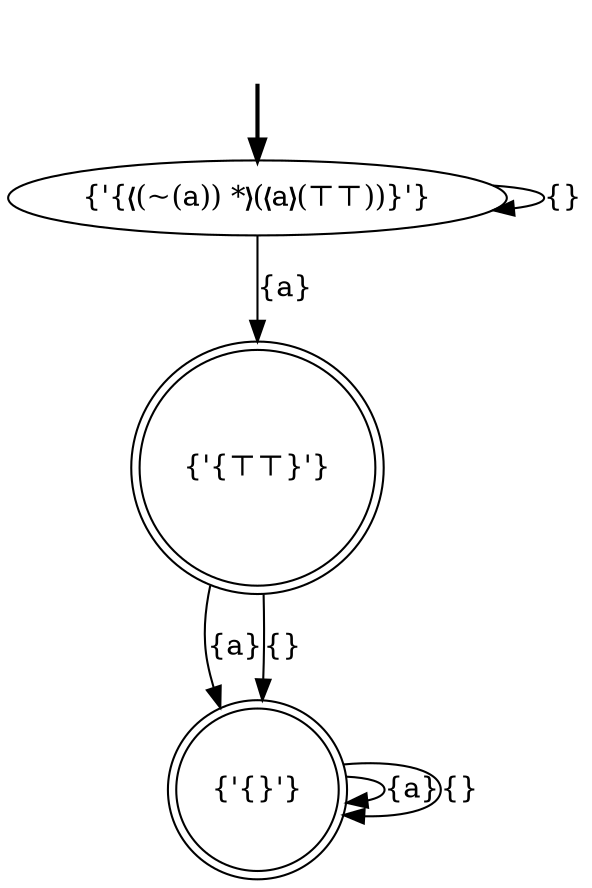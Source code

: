 digraph {
	fake [style=invisible]
	"{'{⊤⊤}'}" [shape=doublecircle]
	"{'{❬(~(a)) *❭(❬a❭(⊤⊤))}'}" [root=true]
	"{'{}'}" [shape=doublecircle]
	fake -> "{'{❬(~(a)) *❭(❬a❭(⊤⊤))}'}" [style=bold]
	"{'{❬(~(a)) *❭(❬a❭(⊤⊤))}'}" -> "{'{⊤⊤}'}" [label="{a}"]
	"{'{}'}" -> "{'{}'}" [label="{a}"]
	"{'{❬(~(a)) *❭(❬a❭(⊤⊤))}'}" -> "{'{❬(~(a)) *❭(❬a❭(⊤⊤))}'}" [label="{}"]
	"{'{⊤⊤}'}" -> "{'{}'}" [label="{a}"]
	"{'{}'}" -> "{'{}'}" [label="{}"]
	"{'{⊤⊤}'}" -> "{'{}'}" [label="{}"]
}
